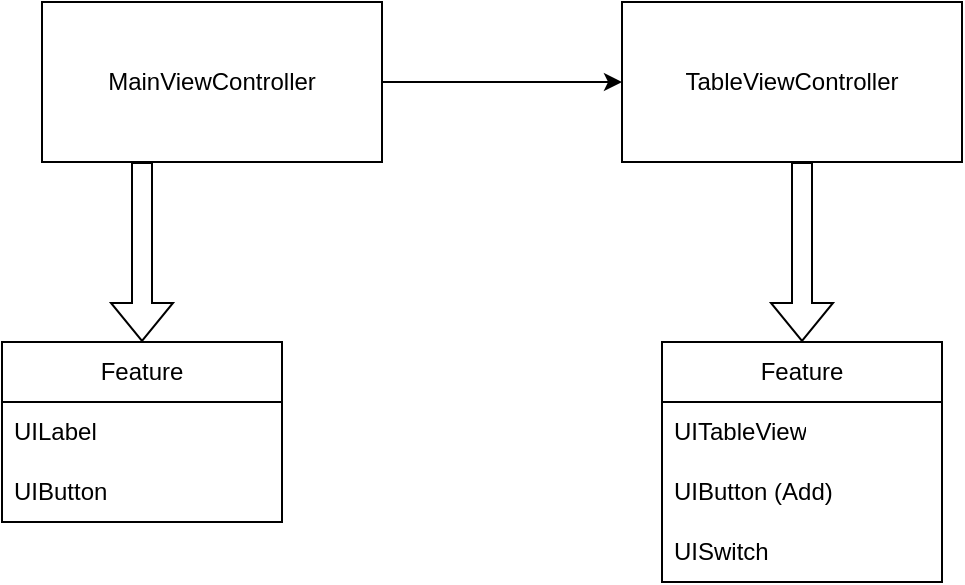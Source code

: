 <mxfile version="24.0.4" type="device">
  <diagram name="페이지-1" id="GrwD5MlL6S6xPdxeIMRi">
    <mxGraphModel dx="1234" dy="1119" grid="1" gridSize="10" guides="1" tooltips="1" connect="1" arrows="1" fold="1" page="1" pageScale="1" pageWidth="3300" pageHeight="4681" math="0" shadow="0">
      <root>
        <mxCell id="0" />
        <mxCell id="1" parent="0" />
        <mxCell id="GHMsZiSqVrP85BXOVeuB-1" value="MainViewController" style="rounded=0;whiteSpace=wrap;html=1;" vertex="1" parent="1">
          <mxGeometry x="620" y="420" width="170" height="80" as="geometry" />
        </mxCell>
        <mxCell id="GHMsZiSqVrP85BXOVeuB-3" value="TableViewController" style="rounded=0;whiteSpace=wrap;html=1;" vertex="1" parent="1">
          <mxGeometry x="910" y="420" width="170" height="80" as="geometry" />
        </mxCell>
        <mxCell id="GHMsZiSqVrP85BXOVeuB-4" value="" style="endArrow=classic;html=1;rounded=0;entryX=0;entryY=0.5;entryDx=0;entryDy=0;" edge="1" parent="1" target="GHMsZiSqVrP85BXOVeuB-3">
          <mxGeometry width="50" height="50" relative="1" as="geometry">
            <mxPoint x="790" y="460" as="sourcePoint" />
            <mxPoint x="840" y="410" as="targetPoint" />
          </mxGeometry>
        </mxCell>
        <mxCell id="GHMsZiSqVrP85BXOVeuB-6" value="" style="shape=flexArrow;endArrow=classic;html=1;rounded=0;" edge="1" parent="1" target="GHMsZiSqVrP85BXOVeuB-7">
          <mxGeometry width="50" height="50" relative="1" as="geometry">
            <mxPoint x="670" y="500" as="sourcePoint" />
            <mxPoint x="670" y="610" as="targetPoint" />
          </mxGeometry>
        </mxCell>
        <mxCell id="GHMsZiSqVrP85BXOVeuB-7" value="Feature" style="swimlane;fontStyle=0;childLayout=stackLayout;horizontal=1;startSize=30;horizontalStack=0;resizeParent=1;resizeParentMax=0;resizeLast=0;collapsible=1;marginBottom=0;whiteSpace=wrap;html=1;" vertex="1" parent="1">
          <mxGeometry x="600" y="590" width="140" height="90" as="geometry" />
        </mxCell>
        <mxCell id="GHMsZiSqVrP85BXOVeuB-8" value="UILabel" style="text;strokeColor=none;fillColor=none;align=left;verticalAlign=middle;spacingLeft=4;spacingRight=4;overflow=hidden;points=[[0,0.5],[1,0.5]];portConstraint=eastwest;rotatable=0;whiteSpace=wrap;html=1;" vertex="1" parent="GHMsZiSqVrP85BXOVeuB-7">
          <mxGeometry y="30" width="140" height="30" as="geometry" />
        </mxCell>
        <mxCell id="GHMsZiSqVrP85BXOVeuB-9" value="UIButton" style="text;strokeColor=none;fillColor=none;align=left;verticalAlign=middle;spacingLeft=4;spacingRight=4;overflow=hidden;points=[[0,0.5],[1,0.5]];portConstraint=eastwest;rotatable=0;whiteSpace=wrap;html=1;" vertex="1" parent="GHMsZiSqVrP85BXOVeuB-7">
          <mxGeometry y="60" width="140" height="30" as="geometry" />
        </mxCell>
        <mxCell id="GHMsZiSqVrP85BXOVeuB-11" value="" style="shape=flexArrow;endArrow=classic;html=1;rounded=0;" edge="1" parent="1">
          <mxGeometry width="50" height="50" relative="1" as="geometry">
            <mxPoint x="1000" y="500" as="sourcePoint" />
            <mxPoint x="1000" y="590" as="targetPoint" />
          </mxGeometry>
        </mxCell>
        <mxCell id="GHMsZiSqVrP85BXOVeuB-12" value="Feature" style="swimlane;fontStyle=0;childLayout=stackLayout;horizontal=1;startSize=30;horizontalStack=0;resizeParent=1;resizeParentMax=0;resizeLast=0;collapsible=1;marginBottom=0;whiteSpace=wrap;html=1;" vertex="1" parent="1">
          <mxGeometry x="930" y="590" width="140" height="120" as="geometry" />
        </mxCell>
        <mxCell id="GHMsZiSqVrP85BXOVeuB-13" value="UITableView" style="text;strokeColor=none;fillColor=none;align=left;verticalAlign=middle;spacingLeft=4;spacingRight=4;overflow=hidden;points=[[0,0.5],[1,0.5]];portConstraint=eastwest;rotatable=0;whiteSpace=wrap;html=1;" vertex="1" parent="GHMsZiSqVrP85BXOVeuB-12">
          <mxGeometry y="30" width="140" height="30" as="geometry" />
        </mxCell>
        <mxCell id="GHMsZiSqVrP85BXOVeuB-14" value="UIButton (Add)" style="text;strokeColor=none;fillColor=none;align=left;verticalAlign=middle;spacingLeft=4;spacingRight=4;overflow=hidden;points=[[0,0.5],[1,0.5]];portConstraint=eastwest;rotatable=0;whiteSpace=wrap;html=1;" vertex="1" parent="GHMsZiSqVrP85BXOVeuB-12">
          <mxGeometry y="60" width="140" height="30" as="geometry" />
        </mxCell>
        <mxCell id="GHMsZiSqVrP85BXOVeuB-15" value="UISwitch" style="text;strokeColor=none;fillColor=none;align=left;verticalAlign=middle;spacingLeft=4;spacingRight=4;overflow=hidden;points=[[0,0.5],[1,0.5]];portConstraint=eastwest;rotatable=0;whiteSpace=wrap;html=1;" vertex="1" parent="GHMsZiSqVrP85BXOVeuB-12">
          <mxGeometry y="90" width="140" height="30" as="geometry" />
        </mxCell>
      </root>
    </mxGraphModel>
  </diagram>
</mxfile>
